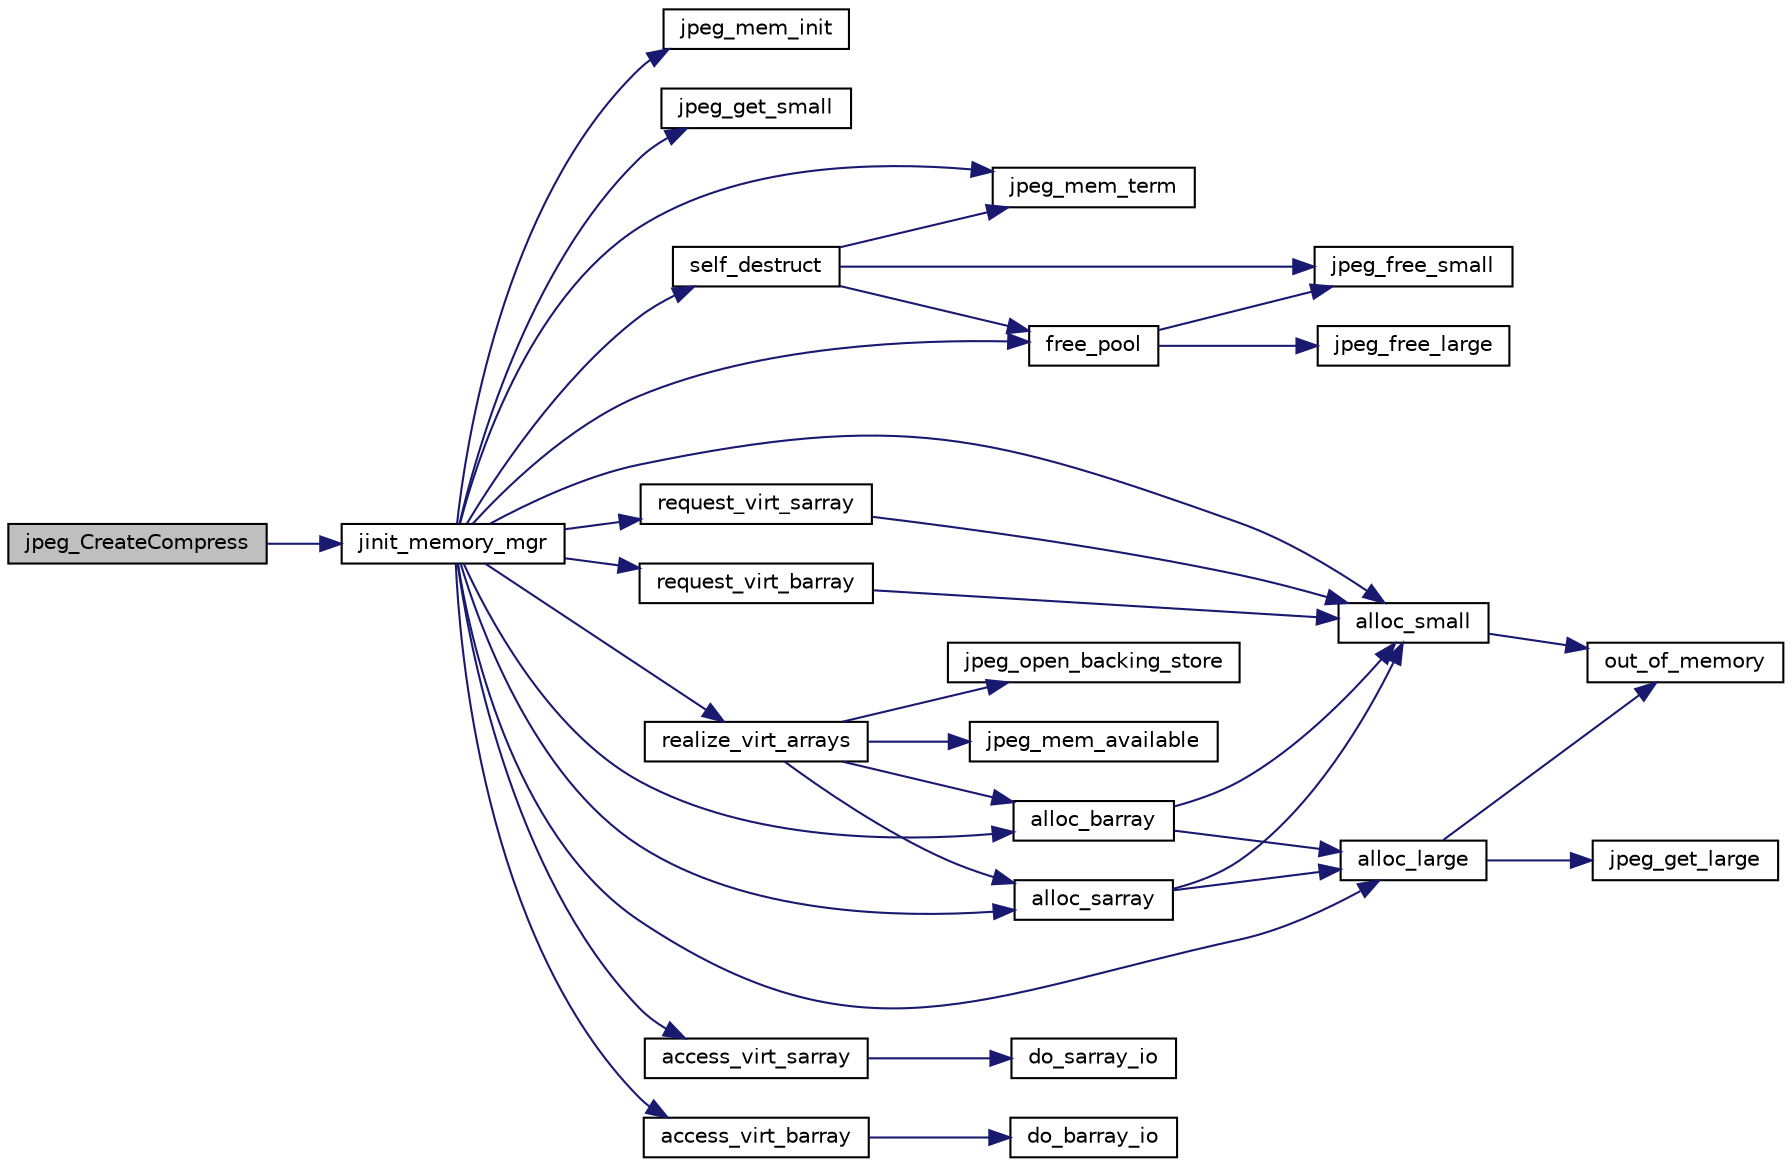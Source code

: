 digraph "jpeg_CreateCompress"
{
 // LATEX_PDF_SIZE
  bgcolor="transparent";
  edge [fontname="Helvetica",fontsize="10",labelfontname="Helvetica",labelfontsize="10"];
  node [fontname="Helvetica",fontsize="10",shape=record];
  rankdir="LR";
  Node3 [label="jpeg_CreateCompress",height=0.2,width=0.4,color="black", fillcolor="grey75", style="filled", fontcolor="black",tooltip=" "];
  Node3 -> Node4 [color="midnightblue",fontsize="10",style="solid"];
  Node4 [label="jinit_memory_mgr",height=0.2,width=0.4,color="black",URL="$jmemmgr_8c.html#aab7ef31f834058db1d1f6b2ed3f46c85",tooltip=" "];
  Node4 -> Node5 [color="midnightblue",fontsize="10",style="solid"];
  Node5 [label="jpeg_mem_init",height=0.2,width=0.4,color="black",URL="$jmemnobs_8c.html#af4c86e1e04ad0eb37ccee0615bd9e744",tooltip=" "];
  Node4 -> Node6 [color="midnightblue",fontsize="10",style="solid"];
  Node6 [label="jpeg_get_small",height=0.2,width=0.4,color="black",URL="$jmemnobs_8c.html#a730c29846e689116d824522dd4f3c429",tooltip=" "];
  Node4 -> Node7 [color="midnightblue",fontsize="10",style="solid"];
  Node7 [label="jpeg_mem_term",height=0.2,width=0.4,color="black",URL="$jmemnobs_8c.html#a82a37a902eddf2062ac83788c377a663",tooltip=" "];
  Node4 -> Node8 [color="midnightblue",fontsize="10",style="solid"];
  Node8 [label="alloc_small",height=0.2,width=0.4,color="black",URL="$jmemmgr_8c.html#a6e4421c67636e6f167ced68315f70c2b",tooltip=" "];
  Node8 -> Node9 [color="midnightblue",fontsize="10",style="solid"];
  Node9 [label="out_of_memory",height=0.2,width=0.4,color="black",URL="$jmemmgr_8c.html#ab48d5961eb2b3464684db372afebff2d",tooltip=" "];
  Node4 -> Node10 [color="midnightblue",fontsize="10",style="solid"];
  Node10 [label="alloc_large",height=0.2,width=0.4,color="black",URL="$jmemmgr_8c.html#af69578de2938175b723191af0bf5b128",tooltip=" "];
  Node10 -> Node9 [color="midnightblue",fontsize="10",style="solid"];
  Node10 -> Node11 [color="midnightblue",fontsize="10",style="solid"];
  Node11 [label="jpeg_get_large",height=0.2,width=0.4,color="black",URL="$jmemnobs_8c.html#a4df9a647504008ad16a930efbb0c5390",tooltip=" "];
  Node4 -> Node12 [color="midnightblue",fontsize="10",style="solid"];
  Node12 [label="alloc_sarray",height=0.2,width=0.4,color="black",URL="$jmemmgr_8c.html#a2f3c8a1efa7c23b98670fbdd351c5f41",tooltip=" "];
  Node12 -> Node8 [color="midnightblue",fontsize="10",style="solid"];
  Node12 -> Node10 [color="midnightblue",fontsize="10",style="solid"];
  Node4 -> Node13 [color="midnightblue",fontsize="10",style="solid"];
  Node13 [label="alloc_barray",height=0.2,width=0.4,color="black",URL="$jmemmgr_8c.html#afc851a6f36c0a1904c52ac8f06ab1928",tooltip=" "];
  Node13 -> Node8 [color="midnightblue",fontsize="10",style="solid"];
  Node13 -> Node10 [color="midnightblue",fontsize="10",style="solid"];
  Node4 -> Node14 [color="midnightblue",fontsize="10",style="solid"];
  Node14 [label="request_virt_sarray",height=0.2,width=0.4,color="black",URL="$jmemmgr_8c.html#a37ad943d1351a135926702e5e556ca7c",tooltip=" "];
  Node14 -> Node8 [color="midnightblue",fontsize="10",style="solid"];
  Node4 -> Node15 [color="midnightblue",fontsize="10",style="solid"];
  Node15 [label="request_virt_barray",height=0.2,width=0.4,color="black",URL="$jmemmgr_8c.html#a666f35818c640450b6b6338808d55828",tooltip=" "];
  Node15 -> Node8 [color="midnightblue",fontsize="10",style="solid"];
  Node4 -> Node16 [color="midnightblue",fontsize="10",style="solid"];
  Node16 [label="realize_virt_arrays",height=0.2,width=0.4,color="black",URL="$jmemmgr_8c.html#ac4b0f152b67ed7c12b454c9a208bf70f",tooltip=" "];
  Node16 -> Node17 [color="midnightblue",fontsize="10",style="solid"];
  Node17 [label="jpeg_mem_available",height=0.2,width=0.4,color="black",URL="$jmemnobs_8c.html#ada0a0bae122bf1311fa1f43fe2974d16",tooltip=" "];
  Node16 -> Node18 [color="midnightblue",fontsize="10",style="solid"];
  Node18 [label="jpeg_open_backing_store",height=0.2,width=0.4,color="black",URL="$jmemnobs_8c.html#acc92d6d55a74dc317b12140885f82fae",tooltip=" "];
  Node16 -> Node12 [color="midnightblue",fontsize="10",style="solid"];
  Node16 -> Node13 [color="midnightblue",fontsize="10",style="solid"];
  Node4 -> Node19 [color="midnightblue",fontsize="10",style="solid"];
  Node19 [label="access_virt_sarray",height=0.2,width=0.4,color="black",URL="$jmemmgr_8c.html#a6ae475ce72ae820a9ff0836ad4ef7562",tooltip=" "];
  Node19 -> Node20 [color="midnightblue",fontsize="10",style="solid"];
  Node20 [label="do_sarray_io",height=0.2,width=0.4,color="black",URL="$jmemmgr_8c.html#aec520c25856caaa5cecbb37b528090af",tooltip=" "];
  Node4 -> Node21 [color="midnightblue",fontsize="10",style="solid"];
  Node21 [label="access_virt_barray",height=0.2,width=0.4,color="black",URL="$jmemmgr_8c.html#a44b7e7df5b22e5aeb267afbd9ee4f37b",tooltip=" "];
  Node21 -> Node22 [color="midnightblue",fontsize="10",style="solid"];
  Node22 [label="do_barray_io",height=0.2,width=0.4,color="black",URL="$jmemmgr_8c.html#a8f64ed614b3f9e619825d7ffe415fe78",tooltip=" "];
  Node4 -> Node23 [color="midnightblue",fontsize="10",style="solid"];
  Node23 [label="free_pool",height=0.2,width=0.4,color="black",URL="$jmemmgr_8c.html#aafb9808f8c2c22a4115b86a52bcd10fb",tooltip=" "];
  Node23 -> Node24 [color="midnightblue",fontsize="10",style="solid"];
  Node24 [label="jpeg_free_large",height=0.2,width=0.4,color="black",URL="$jmemnobs_8c.html#a4d83eb0bade7588390b123a98d087dc9",tooltip=" "];
  Node23 -> Node25 [color="midnightblue",fontsize="10",style="solid"];
  Node25 [label="jpeg_free_small",height=0.2,width=0.4,color="black",URL="$jmemnobs_8c.html#a4f3f527a71c36ac0222d86d706de3dc5",tooltip=" "];
  Node4 -> Node26 [color="midnightblue",fontsize="10",style="solid"];
  Node26 [label="self_destruct",height=0.2,width=0.4,color="black",URL="$jmemmgr_8c.html#a089178751c0bf3ab81082fcf2a3fab5c",tooltip=" "];
  Node26 -> Node23 [color="midnightblue",fontsize="10",style="solid"];
  Node26 -> Node25 [color="midnightblue",fontsize="10",style="solid"];
  Node26 -> Node7 [color="midnightblue",fontsize="10",style="solid"];
}
